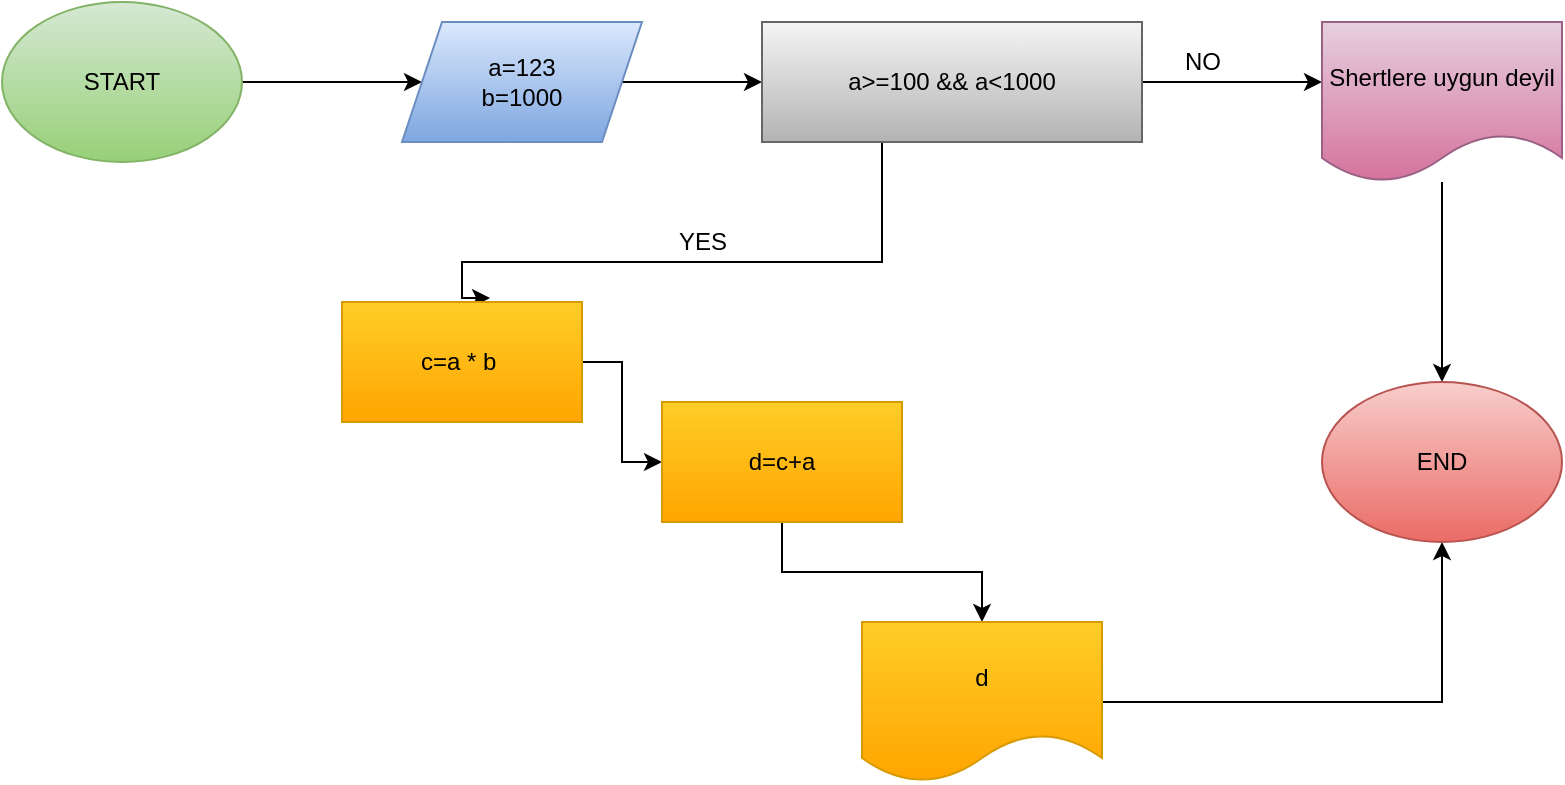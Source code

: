 <mxfile version="16.5.2" type="device"><diagram id="m-3L8dXyE4XEyyBzJ4i9" name="Page-1"><mxGraphModel dx="868" dy="482" grid="1" gridSize="10" guides="1" tooltips="1" connect="1" arrows="1" fold="1" page="1" pageScale="1" pageWidth="827" pageHeight="1169" math="0" shadow="0"><root><mxCell id="0"/><mxCell id="1" parent="0"/><mxCell id="zu5A3wYZUtB1xCUASRp0-3" value="" style="edgeStyle=orthogonalEdgeStyle;rounded=0;orthogonalLoop=1;jettySize=auto;html=1;" edge="1" parent="1" source="zu5A3wYZUtB1xCUASRp0-1" target="zu5A3wYZUtB1xCUASRp0-2"><mxGeometry relative="1" as="geometry"/></mxCell><mxCell id="zu5A3wYZUtB1xCUASRp0-1" value="START" style="ellipse;whiteSpace=wrap;html=1;fillColor=#d5e8d4;gradientColor=#97d077;strokeColor=#82b366;" vertex="1" parent="1"><mxGeometry x="20" y="10" width="120" height="80" as="geometry"/></mxCell><mxCell id="zu5A3wYZUtB1xCUASRp0-5" style="edgeStyle=orthogonalEdgeStyle;rounded=0;orthogonalLoop=1;jettySize=auto;html=1;entryX=0;entryY=0.5;entryDx=0;entryDy=0;" edge="1" parent="1" source="zu5A3wYZUtB1xCUASRp0-2" target="zu5A3wYZUtB1xCUASRp0-4"><mxGeometry relative="1" as="geometry"/></mxCell><mxCell id="zu5A3wYZUtB1xCUASRp0-2" value="a=123&lt;br&gt;b=1000" style="shape=parallelogram;perimeter=parallelogramPerimeter;whiteSpace=wrap;html=1;fixedSize=1;fillColor=#dae8fc;gradientColor=#7ea6e0;strokeColor=#6c8ebf;" vertex="1" parent="1"><mxGeometry x="220" y="20" width="120" height="60" as="geometry"/></mxCell><mxCell id="zu5A3wYZUtB1xCUASRp0-8" style="edgeStyle=orthogonalEdgeStyle;rounded=0;orthogonalLoop=1;jettySize=auto;html=1;entryX=0.617;entryY=-0.033;entryDx=0;entryDy=0;entryPerimeter=0;" edge="1" parent="1" source="zu5A3wYZUtB1xCUASRp0-4" target="zu5A3wYZUtB1xCUASRp0-6"><mxGeometry relative="1" as="geometry"><Array as="points"><mxPoint x="460" y="140"/><mxPoint x="250" y="140"/><mxPoint x="250" y="158"/></Array></mxGeometry></mxCell><mxCell id="zu5A3wYZUtB1xCUASRp0-11" style="edgeStyle=orthogonalEdgeStyle;rounded=0;orthogonalLoop=1;jettySize=auto;html=1;entryX=0;entryY=0.375;entryDx=0;entryDy=0;entryPerimeter=0;" edge="1" parent="1" source="zu5A3wYZUtB1xCUASRp0-4" target="zu5A3wYZUtB1xCUASRp0-10"><mxGeometry relative="1" as="geometry"/></mxCell><mxCell id="zu5A3wYZUtB1xCUASRp0-4" value="a&amp;gt;=100 &amp;amp;&amp;amp; a&amp;lt;1000" style="rounded=0;whiteSpace=wrap;html=1;fillColor=#f5f5f5;strokeColor=#666666;gradientColor=#b3b3b3;" vertex="1" parent="1"><mxGeometry x="400" y="20" width="190" height="60" as="geometry"/></mxCell><mxCell id="zu5A3wYZUtB1xCUASRp0-9" style="edgeStyle=orthogonalEdgeStyle;rounded=0;orthogonalLoop=1;jettySize=auto;html=1;exitX=1;exitY=0.5;exitDx=0;exitDy=0;" edge="1" parent="1" source="zu5A3wYZUtB1xCUASRp0-6" target="zu5A3wYZUtB1xCUASRp0-7"><mxGeometry relative="1" as="geometry"/></mxCell><mxCell id="zu5A3wYZUtB1xCUASRp0-6" value="c=a * b&amp;nbsp;" style="whiteSpace=wrap;html=1;fillColor=#ffcd28;strokeColor=#d79b00;gradientColor=#ffa500;" vertex="1" parent="1"><mxGeometry x="190" y="160" width="120" height="60" as="geometry"/></mxCell><mxCell id="zu5A3wYZUtB1xCUASRp0-15" value="" style="edgeStyle=orthogonalEdgeStyle;rounded=0;orthogonalLoop=1;jettySize=auto;html=1;" edge="1" parent="1" source="zu5A3wYZUtB1xCUASRp0-7" target="zu5A3wYZUtB1xCUASRp0-14"><mxGeometry relative="1" as="geometry"/></mxCell><mxCell id="zu5A3wYZUtB1xCUASRp0-7" value="d=c+a" style="whiteSpace=wrap;html=1;fillColor=#ffcd28;strokeColor=#d79b00;gradientColor=#ffa500;" vertex="1" parent="1"><mxGeometry x="350" y="210" width="120" height="60" as="geometry"/></mxCell><mxCell id="zu5A3wYZUtB1xCUASRp0-18" style="edgeStyle=orthogonalEdgeStyle;rounded=0;orthogonalLoop=1;jettySize=auto;html=1;entryX=0.5;entryY=0;entryDx=0;entryDy=0;" edge="1" parent="1" source="zu5A3wYZUtB1xCUASRp0-10" target="zu5A3wYZUtB1xCUASRp0-16"><mxGeometry relative="1" as="geometry"/></mxCell><mxCell id="zu5A3wYZUtB1xCUASRp0-10" value="Shertlere uygun deyil" style="shape=document;whiteSpace=wrap;html=1;boundedLbl=1;fillColor=#e6d0de;gradientColor=#d5739d;strokeColor=#996185;" vertex="1" parent="1"><mxGeometry x="680" y="20" width="120" height="80" as="geometry"/></mxCell><mxCell id="zu5A3wYZUtB1xCUASRp0-12" value="NO" style="text;html=1;align=center;verticalAlign=middle;resizable=0;points=[];autosize=1;strokeColor=none;fillColor=none;" vertex="1" parent="1"><mxGeometry x="605" y="30" width="30" height="20" as="geometry"/></mxCell><mxCell id="zu5A3wYZUtB1xCUASRp0-13" value="YES" style="text;html=1;align=center;verticalAlign=middle;resizable=0;points=[];autosize=1;strokeColor=none;fillColor=none;" vertex="1" parent="1"><mxGeometry x="350" y="120" width="40" height="20" as="geometry"/></mxCell><mxCell id="zu5A3wYZUtB1xCUASRp0-17" style="edgeStyle=orthogonalEdgeStyle;rounded=0;orthogonalLoop=1;jettySize=auto;html=1;entryX=0.5;entryY=1;entryDx=0;entryDy=0;" edge="1" parent="1" source="zu5A3wYZUtB1xCUASRp0-14" target="zu5A3wYZUtB1xCUASRp0-16"><mxGeometry relative="1" as="geometry"/></mxCell><mxCell id="zu5A3wYZUtB1xCUASRp0-14" value="d" style="shape=document;whiteSpace=wrap;html=1;boundedLbl=1;fillColor=#ffcd28;strokeColor=#d79b00;gradientColor=#ffa500;" vertex="1" parent="1"><mxGeometry x="450" y="320" width="120" height="80" as="geometry"/></mxCell><mxCell id="zu5A3wYZUtB1xCUASRp0-16" value="END" style="ellipse;whiteSpace=wrap;html=1;fillColor=#f8cecc;gradientColor=#ea6b66;strokeColor=#b85450;" vertex="1" parent="1"><mxGeometry x="680" y="200" width="120" height="80" as="geometry"/></mxCell></root></mxGraphModel></diagram></mxfile>